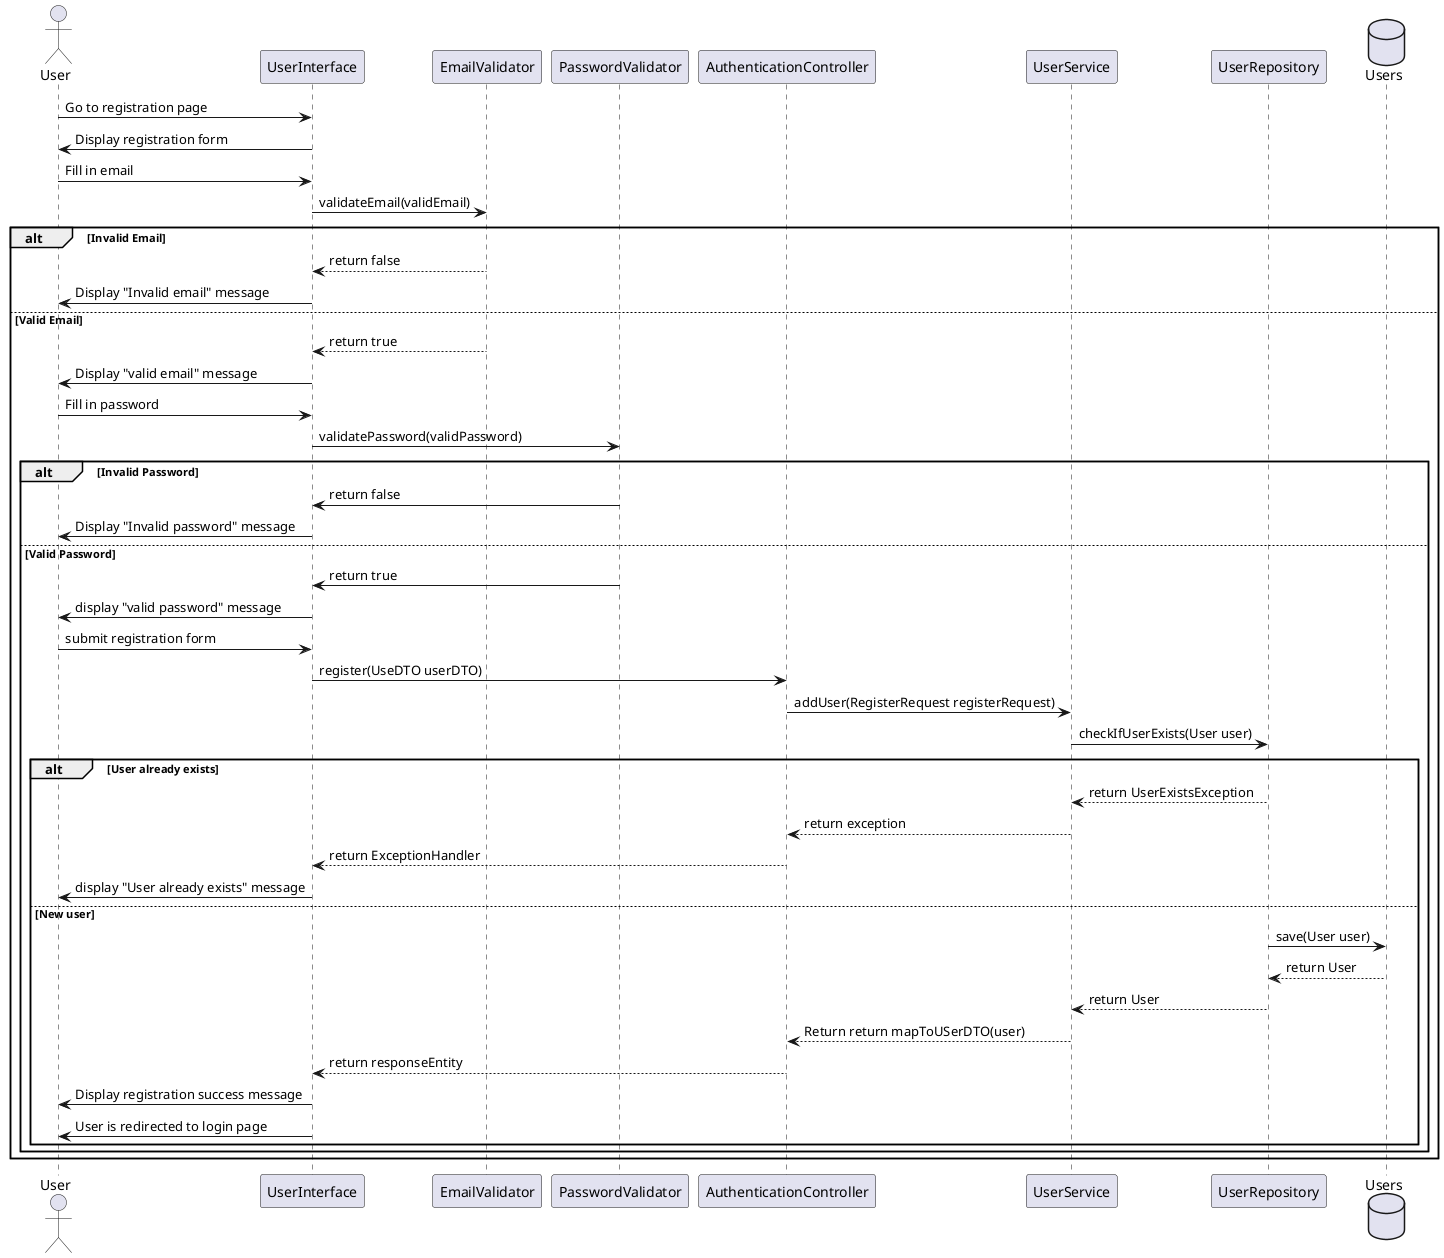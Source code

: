 @startuml
actor User
participant "UserInterface" as UI
participant "EmailValidator" as EmailValidator
participant "PasswordValidator" as PasswordValidator
participant "AuthenticationController" as AuthController
participant "UserService" as UserService
participant "UserRepository" as UserRepo
database "Users" as UsersDB

User -> UI: Go to registration page
UI -> User: Display registration form
User -> UI: Fill in email
UI -> EmailValidator: validateEmail(validEmail)
alt Invalid Email
    EmailValidator --> UI: return false
    UI -> User: Display "Invalid email" message
else Valid Email
    EmailValidator --> UI: return true
    UI -> User: Display "valid email" message
    User -> UI: Fill in password
    UI -> PasswordValidator: validatePassword(validPassword)
    alt Invalid Password
        PasswordValidator -> UI: return false
        UI -> User: Display "Invalid password" message
    else Valid Password
        PasswordValidator -> UI: return true
        UI -> User: display "valid password" message
        User -> UI: submit registration form
        UI -> AuthController: register(UseDTO userDTO)
        AuthController -> UserService: addUser(RegisterRequest registerRequest)
        UserService -> UserRepo: checkIfUserExists(User user)
        alt User already exists
            UserRepo --> UserService: return UserExistsException
            UserService --> AuthController: return exception
            AuthController --> UI: return ExceptionHandler
            UI -> User: display "User already exists" message
        else New user
            UserRepo -> UsersDB: save(User user)
            UsersDB --> UserRepo: return User
            UserRepo --> UserService: return User
            UserService --> AuthController: Return return mapToUSerDTO(user)
            AuthController --> UI: return responseEntity
            UI -> User: Display registration success message
            UI -> User: User is redirected to login page
        end
    end
end
@enduml
